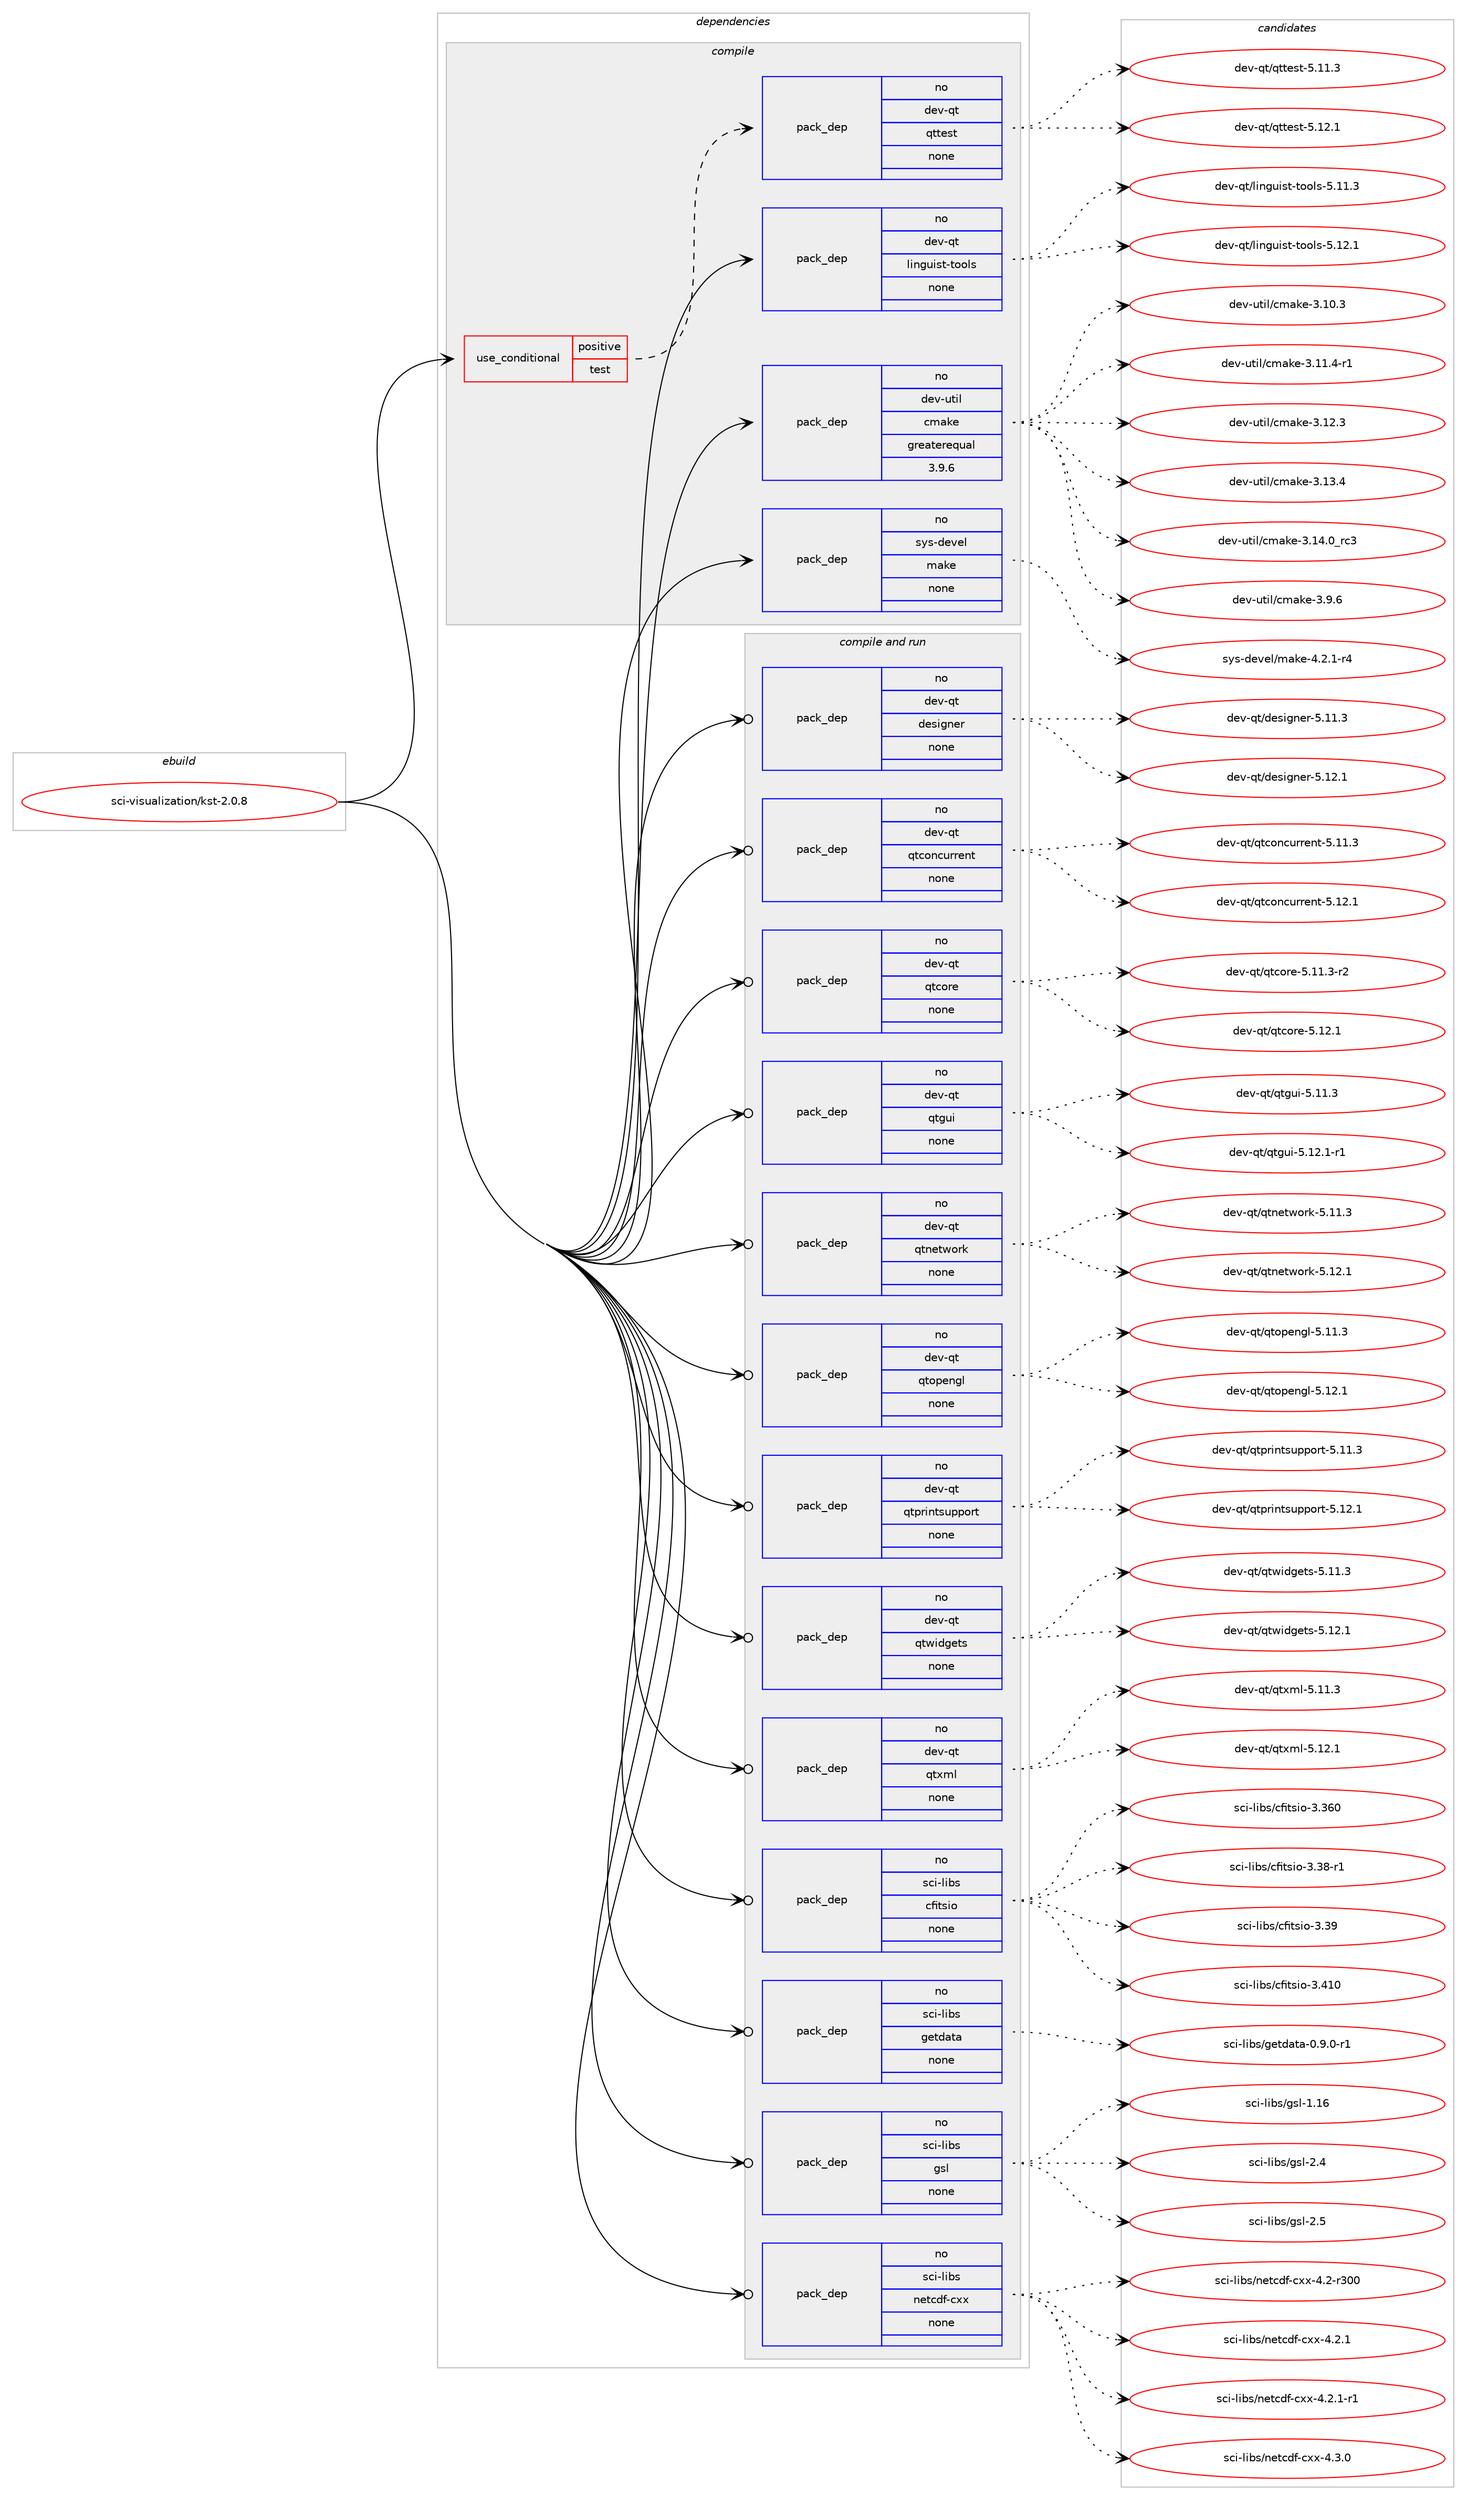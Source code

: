 digraph prolog {

# *************
# Graph options
# *************

newrank=true;
concentrate=true;
compound=true;
graph [rankdir=LR,fontname=Helvetica,fontsize=10,ranksep=1.5];#, ranksep=2.5, nodesep=0.2];
edge  [arrowhead=vee];
node  [fontname=Helvetica,fontsize=10];

# **********
# The ebuild
# **********

subgraph cluster_leftcol {
color=gray;
rank=same;
label=<<i>ebuild</i>>;
id [label="sci-visualization/kst-2.0.8", color=red, width=4, href="../sci-visualization/kst-2.0.8.svg"];
}

# ****************
# The dependencies
# ****************

subgraph cluster_midcol {
color=gray;
label=<<i>dependencies</i>>;
subgraph cluster_compile {
fillcolor="#eeeeee";
style=filled;
label=<<i>compile</i>>;
subgraph cond455532 {
dependency1702109 [label=<<TABLE BORDER="0" CELLBORDER="1" CELLSPACING="0" CELLPADDING="4"><TR><TD ROWSPAN="3" CELLPADDING="10">use_conditional</TD></TR><TR><TD>positive</TD></TR><TR><TD>test</TD></TR></TABLE>>, shape=none, color=red];
subgraph pack1218665 {
dependency1702110 [label=<<TABLE BORDER="0" CELLBORDER="1" CELLSPACING="0" CELLPADDING="4" WIDTH="220"><TR><TD ROWSPAN="6" CELLPADDING="30">pack_dep</TD></TR><TR><TD WIDTH="110">no</TD></TR><TR><TD>dev-qt</TD></TR><TR><TD>qttest</TD></TR><TR><TD>none</TD></TR><TR><TD></TD></TR></TABLE>>, shape=none, color=blue];
}
dependency1702109:e -> dependency1702110:w [weight=20,style="dashed",arrowhead="vee"];
}
id:e -> dependency1702109:w [weight=20,style="solid",arrowhead="vee"];
subgraph pack1218666 {
dependency1702111 [label=<<TABLE BORDER="0" CELLBORDER="1" CELLSPACING="0" CELLPADDING="4" WIDTH="220"><TR><TD ROWSPAN="6" CELLPADDING="30">pack_dep</TD></TR><TR><TD WIDTH="110">no</TD></TR><TR><TD>dev-qt</TD></TR><TR><TD>linguist-tools</TD></TR><TR><TD>none</TD></TR><TR><TD></TD></TR></TABLE>>, shape=none, color=blue];
}
id:e -> dependency1702111:w [weight=20,style="solid",arrowhead="vee"];
subgraph pack1218667 {
dependency1702112 [label=<<TABLE BORDER="0" CELLBORDER="1" CELLSPACING="0" CELLPADDING="4" WIDTH="220"><TR><TD ROWSPAN="6" CELLPADDING="30">pack_dep</TD></TR><TR><TD WIDTH="110">no</TD></TR><TR><TD>dev-util</TD></TR><TR><TD>cmake</TD></TR><TR><TD>greaterequal</TD></TR><TR><TD>3.9.6</TD></TR></TABLE>>, shape=none, color=blue];
}
id:e -> dependency1702112:w [weight=20,style="solid",arrowhead="vee"];
subgraph pack1218668 {
dependency1702113 [label=<<TABLE BORDER="0" CELLBORDER="1" CELLSPACING="0" CELLPADDING="4" WIDTH="220"><TR><TD ROWSPAN="6" CELLPADDING="30">pack_dep</TD></TR><TR><TD WIDTH="110">no</TD></TR><TR><TD>sys-devel</TD></TR><TR><TD>make</TD></TR><TR><TD>none</TD></TR><TR><TD></TD></TR></TABLE>>, shape=none, color=blue];
}
id:e -> dependency1702113:w [weight=20,style="solid",arrowhead="vee"];
}
subgraph cluster_compileandrun {
fillcolor="#eeeeee";
style=filled;
label=<<i>compile and run</i>>;
subgraph pack1218669 {
dependency1702114 [label=<<TABLE BORDER="0" CELLBORDER="1" CELLSPACING="0" CELLPADDING="4" WIDTH="220"><TR><TD ROWSPAN="6" CELLPADDING="30">pack_dep</TD></TR><TR><TD WIDTH="110">no</TD></TR><TR><TD>dev-qt</TD></TR><TR><TD>designer</TD></TR><TR><TD>none</TD></TR><TR><TD></TD></TR></TABLE>>, shape=none, color=blue];
}
id:e -> dependency1702114:w [weight=20,style="solid",arrowhead="odotvee"];
subgraph pack1218670 {
dependency1702115 [label=<<TABLE BORDER="0" CELLBORDER="1" CELLSPACING="0" CELLPADDING="4" WIDTH="220"><TR><TD ROWSPAN="6" CELLPADDING="30">pack_dep</TD></TR><TR><TD WIDTH="110">no</TD></TR><TR><TD>dev-qt</TD></TR><TR><TD>qtconcurrent</TD></TR><TR><TD>none</TD></TR><TR><TD></TD></TR></TABLE>>, shape=none, color=blue];
}
id:e -> dependency1702115:w [weight=20,style="solid",arrowhead="odotvee"];
subgraph pack1218671 {
dependency1702116 [label=<<TABLE BORDER="0" CELLBORDER="1" CELLSPACING="0" CELLPADDING="4" WIDTH="220"><TR><TD ROWSPAN="6" CELLPADDING="30">pack_dep</TD></TR><TR><TD WIDTH="110">no</TD></TR><TR><TD>dev-qt</TD></TR><TR><TD>qtcore</TD></TR><TR><TD>none</TD></TR><TR><TD></TD></TR></TABLE>>, shape=none, color=blue];
}
id:e -> dependency1702116:w [weight=20,style="solid",arrowhead="odotvee"];
subgraph pack1218672 {
dependency1702117 [label=<<TABLE BORDER="0" CELLBORDER="1" CELLSPACING="0" CELLPADDING="4" WIDTH="220"><TR><TD ROWSPAN="6" CELLPADDING="30">pack_dep</TD></TR><TR><TD WIDTH="110">no</TD></TR><TR><TD>dev-qt</TD></TR><TR><TD>qtgui</TD></TR><TR><TD>none</TD></TR><TR><TD></TD></TR></TABLE>>, shape=none, color=blue];
}
id:e -> dependency1702117:w [weight=20,style="solid",arrowhead="odotvee"];
subgraph pack1218673 {
dependency1702118 [label=<<TABLE BORDER="0" CELLBORDER="1" CELLSPACING="0" CELLPADDING="4" WIDTH="220"><TR><TD ROWSPAN="6" CELLPADDING="30">pack_dep</TD></TR><TR><TD WIDTH="110">no</TD></TR><TR><TD>dev-qt</TD></TR><TR><TD>qtnetwork</TD></TR><TR><TD>none</TD></TR><TR><TD></TD></TR></TABLE>>, shape=none, color=blue];
}
id:e -> dependency1702118:w [weight=20,style="solid",arrowhead="odotvee"];
subgraph pack1218674 {
dependency1702119 [label=<<TABLE BORDER="0" CELLBORDER="1" CELLSPACING="0" CELLPADDING="4" WIDTH="220"><TR><TD ROWSPAN="6" CELLPADDING="30">pack_dep</TD></TR><TR><TD WIDTH="110">no</TD></TR><TR><TD>dev-qt</TD></TR><TR><TD>qtopengl</TD></TR><TR><TD>none</TD></TR><TR><TD></TD></TR></TABLE>>, shape=none, color=blue];
}
id:e -> dependency1702119:w [weight=20,style="solid",arrowhead="odotvee"];
subgraph pack1218675 {
dependency1702120 [label=<<TABLE BORDER="0" CELLBORDER="1" CELLSPACING="0" CELLPADDING="4" WIDTH="220"><TR><TD ROWSPAN="6" CELLPADDING="30">pack_dep</TD></TR><TR><TD WIDTH="110">no</TD></TR><TR><TD>dev-qt</TD></TR><TR><TD>qtprintsupport</TD></TR><TR><TD>none</TD></TR><TR><TD></TD></TR></TABLE>>, shape=none, color=blue];
}
id:e -> dependency1702120:w [weight=20,style="solid",arrowhead="odotvee"];
subgraph pack1218676 {
dependency1702121 [label=<<TABLE BORDER="0" CELLBORDER="1" CELLSPACING="0" CELLPADDING="4" WIDTH="220"><TR><TD ROWSPAN="6" CELLPADDING="30">pack_dep</TD></TR><TR><TD WIDTH="110">no</TD></TR><TR><TD>dev-qt</TD></TR><TR><TD>qtwidgets</TD></TR><TR><TD>none</TD></TR><TR><TD></TD></TR></TABLE>>, shape=none, color=blue];
}
id:e -> dependency1702121:w [weight=20,style="solid",arrowhead="odotvee"];
subgraph pack1218677 {
dependency1702122 [label=<<TABLE BORDER="0" CELLBORDER="1" CELLSPACING="0" CELLPADDING="4" WIDTH="220"><TR><TD ROWSPAN="6" CELLPADDING="30">pack_dep</TD></TR><TR><TD WIDTH="110">no</TD></TR><TR><TD>dev-qt</TD></TR><TR><TD>qtxml</TD></TR><TR><TD>none</TD></TR><TR><TD></TD></TR></TABLE>>, shape=none, color=blue];
}
id:e -> dependency1702122:w [weight=20,style="solid",arrowhead="odotvee"];
subgraph pack1218678 {
dependency1702123 [label=<<TABLE BORDER="0" CELLBORDER="1" CELLSPACING="0" CELLPADDING="4" WIDTH="220"><TR><TD ROWSPAN="6" CELLPADDING="30">pack_dep</TD></TR><TR><TD WIDTH="110">no</TD></TR><TR><TD>sci-libs</TD></TR><TR><TD>cfitsio</TD></TR><TR><TD>none</TD></TR><TR><TD></TD></TR></TABLE>>, shape=none, color=blue];
}
id:e -> dependency1702123:w [weight=20,style="solid",arrowhead="odotvee"];
subgraph pack1218679 {
dependency1702124 [label=<<TABLE BORDER="0" CELLBORDER="1" CELLSPACING="0" CELLPADDING="4" WIDTH="220"><TR><TD ROWSPAN="6" CELLPADDING="30">pack_dep</TD></TR><TR><TD WIDTH="110">no</TD></TR><TR><TD>sci-libs</TD></TR><TR><TD>getdata</TD></TR><TR><TD>none</TD></TR><TR><TD></TD></TR></TABLE>>, shape=none, color=blue];
}
id:e -> dependency1702124:w [weight=20,style="solid",arrowhead="odotvee"];
subgraph pack1218680 {
dependency1702125 [label=<<TABLE BORDER="0" CELLBORDER="1" CELLSPACING="0" CELLPADDING="4" WIDTH="220"><TR><TD ROWSPAN="6" CELLPADDING="30">pack_dep</TD></TR><TR><TD WIDTH="110">no</TD></TR><TR><TD>sci-libs</TD></TR><TR><TD>gsl</TD></TR><TR><TD>none</TD></TR><TR><TD></TD></TR></TABLE>>, shape=none, color=blue];
}
id:e -> dependency1702125:w [weight=20,style="solid",arrowhead="odotvee"];
subgraph pack1218681 {
dependency1702126 [label=<<TABLE BORDER="0" CELLBORDER="1" CELLSPACING="0" CELLPADDING="4" WIDTH="220"><TR><TD ROWSPAN="6" CELLPADDING="30">pack_dep</TD></TR><TR><TD WIDTH="110">no</TD></TR><TR><TD>sci-libs</TD></TR><TR><TD>netcdf-cxx</TD></TR><TR><TD>none</TD></TR><TR><TD></TD></TR></TABLE>>, shape=none, color=blue];
}
id:e -> dependency1702126:w [weight=20,style="solid",arrowhead="odotvee"];
}
subgraph cluster_run {
fillcolor="#eeeeee";
style=filled;
label=<<i>run</i>>;
}
}

# **************
# The candidates
# **************

subgraph cluster_choices {
rank=same;
color=gray;
label=<<i>candidates</i>>;

subgraph choice1218665 {
color=black;
nodesep=1;
choice100101118451131164711311611610111511645534649494651 [label="dev-qt/qttest-5.11.3", color=red, width=4,href="../dev-qt/qttest-5.11.3.svg"];
choice100101118451131164711311611610111511645534649504649 [label="dev-qt/qttest-5.12.1", color=red, width=4,href="../dev-qt/qttest-5.12.1.svg"];
dependency1702110:e -> choice100101118451131164711311611610111511645534649494651:w [style=dotted,weight="100"];
dependency1702110:e -> choice100101118451131164711311611610111511645534649504649:w [style=dotted,weight="100"];
}
subgraph choice1218666 {
color=black;
nodesep=1;
choice10010111845113116471081051101031171051151164511611111110811545534649494651 [label="dev-qt/linguist-tools-5.11.3", color=red, width=4,href="../dev-qt/linguist-tools-5.11.3.svg"];
choice10010111845113116471081051101031171051151164511611111110811545534649504649 [label="dev-qt/linguist-tools-5.12.1", color=red, width=4,href="../dev-qt/linguist-tools-5.12.1.svg"];
dependency1702111:e -> choice10010111845113116471081051101031171051151164511611111110811545534649494651:w [style=dotted,weight="100"];
dependency1702111:e -> choice10010111845113116471081051101031171051151164511611111110811545534649504649:w [style=dotted,weight="100"];
}
subgraph choice1218667 {
color=black;
nodesep=1;
choice1001011184511711610510847991099710710145514649484651 [label="dev-util/cmake-3.10.3", color=red, width=4,href="../dev-util/cmake-3.10.3.svg"];
choice10010111845117116105108479910997107101455146494946524511449 [label="dev-util/cmake-3.11.4-r1", color=red, width=4,href="../dev-util/cmake-3.11.4-r1.svg"];
choice1001011184511711610510847991099710710145514649504651 [label="dev-util/cmake-3.12.3", color=red, width=4,href="../dev-util/cmake-3.12.3.svg"];
choice1001011184511711610510847991099710710145514649514652 [label="dev-util/cmake-3.13.4", color=red, width=4,href="../dev-util/cmake-3.13.4.svg"];
choice1001011184511711610510847991099710710145514649524648951149951 [label="dev-util/cmake-3.14.0_rc3", color=red, width=4,href="../dev-util/cmake-3.14.0_rc3.svg"];
choice10010111845117116105108479910997107101455146574654 [label="dev-util/cmake-3.9.6", color=red, width=4,href="../dev-util/cmake-3.9.6.svg"];
dependency1702112:e -> choice1001011184511711610510847991099710710145514649484651:w [style=dotted,weight="100"];
dependency1702112:e -> choice10010111845117116105108479910997107101455146494946524511449:w [style=dotted,weight="100"];
dependency1702112:e -> choice1001011184511711610510847991099710710145514649504651:w [style=dotted,weight="100"];
dependency1702112:e -> choice1001011184511711610510847991099710710145514649514652:w [style=dotted,weight="100"];
dependency1702112:e -> choice1001011184511711610510847991099710710145514649524648951149951:w [style=dotted,weight="100"];
dependency1702112:e -> choice10010111845117116105108479910997107101455146574654:w [style=dotted,weight="100"];
}
subgraph choice1218668 {
color=black;
nodesep=1;
choice1151211154510010111810110847109971071014552465046494511452 [label="sys-devel/make-4.2.1-r4", color=red, width=4,href="../sys-devel/make-4.2.1-r4.svg"];
dependency1702113:e -> choice1151211154510010111810110847109971071014552465046494511452:w [style=dotted,weight="100"];
}
subgraph choice1218669 {
color=black;
nodesep=1;
choice100101118451131164710010111510510311010111445534649494651 [label="dev-qt/designer-5.11.3", color=red, width=4,href="../dev-qt/designer-5.11.3.svg"];
choice100101118451131164710010111510510311010111445534649504649 [label="dev-qt/designer-5.12.1", color=red, width=4,href="../dev-qt/designer-5.12.1.svg"];
dependency1702114:e -> choice100101118451131164710010111510510311010111445534649494651:w [style=dotted,weight="100"];
dependency1702114:e -> choice100101118451131164710010111510510311010111445534649504649:w [style=dotted,weight="100"];
}
subgraph choice1218670 {
color=black;
nodesep=1;
choice1001011184511311647113116991111109911711411410111011645534649494651 [label="dev-qt/qtconcurrent-5.11.3", color=red, width=4,href="../dev-qt/qtconcurrent-5.11.3.svg"];
choice1001011184511311647113116991111109911711411410111011645534649504649 [label="dev-qt/qtconcurrent-5.12.1", color=red, width=4,href="../dev-qt/qtconcurrent-5.12.1.svg"];
dependency1702115:e -> choice1001011184511311647113116991111109911711411410111011645534649494651:w [style=dotted,weight="100"];
dependency1702115:e -> choice1001011184511311647113116991111109911711411410111011645534649504649:w [style=dotted,weight="100"];
}
subgraph choice1218671 {
color=black;
nodesep=1;
choice100101118451131164711311699111114101455346494946514511450 [label="dev-qt/qtcore-5.11.3-r2", color=red, width=4,href="../dev-qt/qtcore-5.11.3-r2.svg"];
choice10010111845113116471131169911111410145534649504649 [label="dev-qt/qtcore-5.12.1", color=red, width=4,href="../dev-qt/qtcore-5.12.1.svg"];
dependency1702116:e -> choice100101118451131164711311699111114101455346494946514511450:w [style=dotted,weight="100"];
dependency1702116:e -> choice10010111845113116471131169911111410145534649504649:w [style=dotted,weight="100"];
}
subgraph choice1218672 {
color=black;
nodesep=1;
choice100101118451131164711311610311710545534649494651 [label="dev-qt/qtgui-5.11.3", color=red, width=4,href="../dev-qt/qtgui-5.11.3.svg"];
choice1001011184511311647113116103117105455346495046494511449 [label="dev-qt/qtgui-5.12.1-r1", color=red, width=4,href="../dev-qt/qtgui-5.12.1-r1.svg"];
dependency1702117:e -> choice100101118451131164711311610311710545534649494651:w [style=dotted,weight="100"];
dependency1702117:e -> choice1001011184511311647113116103117105455346495046494511449:w [style=dotted,weight="100"];
}
subgraph choice1218673 {
color=black;
nodesep=1;
choice100101118451131164711311611010111611911111410745534649494651 [label="dev-qt/qtnetwork-5.11.3", color=red, width=4,href="../dev-qt/qtnetwork-5.11.3.svg"];
choice100101118451131164711311611010111611911111410745534649504649 [label="dev-qt/qtnetwork-5.12.1", color=red, width=4,href="../dev-qt/qtnetwork-5.12.1.svg"];
dependency1702118:e -> choice100101118451131164711311611010111611911111410745534649494651:w [style=dotted,weight="100"];
dependency1702118:e -> choice100101118451131164711311611010111611911111410745534649504649:w [style=dotted,weight="100"];
}
subgraph choice1218674 {
color=black;
nodesep=1;
choice100101118451131164711311611111210111010310845534649494651 [label="dev-qt/qtopengl-5.11.3", color=red, width=4,href="../dev-qt/qtopengl-5.11.3.svg"];
choice100101118451131164711311611111210111010310845534649504649 [label="dev-qt/qtopengl-5.12.1", color=red, width=4,href="../dev-qt/qtopengl-5.12.1.svg"];
dependency1702119:e -> choice100101118451131164711311611111210111010310845534649494651:w [style=dotted,weight="100"];
dependency1702119:e -> choice100101118451131164711311611111210111010310845534649504649:w [style=dotted,weight="100"];
}
subgraph choice1218675 {
color=black;
nodesep=1;
choice100101118451131164711311611211410511011611511711211211111411645534649494651 [label="dev-qt/qtprintsupport-5.11.3", color=red, width=4,href="../dev-qt/qtprintsupport-5.11.3.svg"];
choice100101118451131164711311611211410511011611511711211211111411645534649504649 [label="dev-qt/qtprintsupport-5.12.1", color=red, width=4,href="../dev-qt/qtprintsupport-5.12.1.svg"];
dependency1702120:e -> choice100101118451131164711311611211410511011611511711211211111411645534649494651:w [style=dotted,weight="100"];
dependency1702120:e -> choice100101118451131164711311611211410511011611511711211211111411645534649504649:w [style=dotted,weight="100"];
}
subgraph choice1218676 {
color=black;
nodesep=1;
choice100101118451131164711311611910510010310111611545534649494651 [label="dev-qt/qtwidgets-5.11.3", color=red, width=4,href="../dev-qt/qtwidgets-5.11.3.svg"];
choice100101118451131164711311611910510010310111611545534649504649 [label="dev-qt/qtwidgets-5.12.1", color=red, width=4,href="../dev-qt/qtwidgets-5.12.1.svg"];
dependency1702121:e -> choice100101118451131164711311611910510010310111611545534649494651:w [style=dotted,weight="100"];
dependency1702121:e -> choice100101118451131164711311611910510010310111611545534649504649:w [style=dotted,weight="100"];
}
subgraph choice1218677 {
color=black;
nodesep=1;
choice100101118451131164711311612010910845534649494651 [label="dev-qt/qtxml-5.11.3", color=red, width=4,href="../dev-qt/qtxml-5.11.3.svg"];
choice100101118451131164711311612010910845534649504649 [label="dev-qt/qtxml-5.12.1", color=red, width=4,href="../dev-qt/qtxml-5.12.1.svg"];
dependency1702122:e -> choice100101118451131164711311612010910845534649494651:w [style=dotted,weight="100"];
dependency1702122:e -> choice100101118451131164711311612010910845534649504649:w [style=dotted,weight="100"];
}
subgraph choice1218678 {
color=black;
nodesep=1;
choice1159910545108105981154799102105116115105111455146515448 [label="sci-libs/cfitsio-3.360", color=red, width=4,href="../sci-libs/cfitsio-3.360.svg"];
choice115991054510810598115479910210511611510511145514651564511449 [label="sci-libs/cfitsio-3.38-r1", color=red, width=4,href="../sci-libs/cfitsio-3.38-r1.svg"];
choice11599105451081059811547991021051161151051114551465157 [label="sci-libs/cfitsio-3.39", color=red, width=4,href="../sci-libs/cfitsio-3.39.svg"];
choice1159910545108105981154799102105116115105111455146524948 [label="sci-libs/cfitsio-3.410", color=red, width=4,href="../sci-libs/cfitsio-3.410.svg"];
dependency1702123:e -> choice1159910545108105981154799102105116115105111455146515448:w [style=dotted,weight="100"];
dependency1702123:e -> choice115991054510810598115479910210511611510511145514651564511449:w [style=dotted,weight="100"];
dependency1702123:e -> choice11599105451081059811547991021051161151051114551465157:w [style=dotted,weight="100"];
dependency1702123:e -> choice1159910545108105981154799102105116115105111455146524948:w [style=dotted,weight="100"];
}
subgraph choice1218679 {
color=black;
nodesep=1;
choice1159910545108105981154710310111610097116974548465746484511449 [label="sci-libs/getdata-0.9.0-r1", color=red, width=4,href="../sci-libs/getdata-0.9.0-r1.svg"];
dependency1702124:e -> choice1159910545108105981154710310111610097116974548465746484511449:w [style=dotted,weight="100"];
}
subgraph choice1218680 {
color=black;
nodesep=1;
choice115991054510810598115471031151084549464954 [label="sci-libs/gsl-1.16", color=red, width=4,href="../sci-libs/gsl-1.16.svg"];
choice1159910545108105981154710311510845504652 [label="sci-libs/gsl-2.4", color=red, width=4,href="../sci-libs/gsl-2.4.svg"];
choice1159910545108105981154710311510845504653 [label="sci-libs/gsl-2.5", color=red, width=4,href="../sci-libs/gsl-2.5.svg"];
dependency1702125:e -> choice115991054510810598115471031151084549464954:w [style=dotted,weight="100"];
dependency1702125:e -> choice1159910545108105981154710311510845504652:w [style=dotted,weight="100"];
dependency1702125:e -> choice1159910545108105981154710311510845504653:w [style=dotted,weight="100"];
}
subgraph choice1218681 {
color=black;
nodesep=1;
choice115991054510810598115471101011169910010245991201204552465045114514848 [label="sci-libs/netcdf-cxx-4.2-r300", color=red, width=4,href="../sci-libs/netcdf-cxx-4.2-r300.svg"];
choice11599105451081059811547110101116991001024599120120455246504649 [label="sci-libs/netcdf-cxx-4.2.1", color=red, width=4,href="../sci-libs/netcdf-cxx-4.2.1.svg"];
choice115991054510810598115471101011169910010245991201204552465046494511449 [label="sci-libs/netcdf-cxx-4.2.1-r1", color=red, width=4,href="../sci-libs/netcdf-cxx-4.2.1-r1.svg"];
choice11599105451081059811547110101116991001024599120120455246514648 [label="sci-libs/netcdf-cxx-4.3.0", color=red, width=4,href="../sci-libs/netcdf-cxx-4.3.0.svg"];
dependency1702126:e -> choice115991054510810598115471101011169910010245991201204552465045114514848:w [style=dotted,weight="100"];
dependency1702126:e -> choice11599105451081059811547110101116991001024599120120455246504649:w [style=dotted,weight="100"];
dependency1702126:e -> choice115991054510810598115471101011169910010245991201204552465046494511449:w [style=dotted,weight="100"];
dependency1702126:e -> choice11599105451081059811547110101116991001024599120120455246514648:w [style=dotted,weight="100"];
}
}

}
